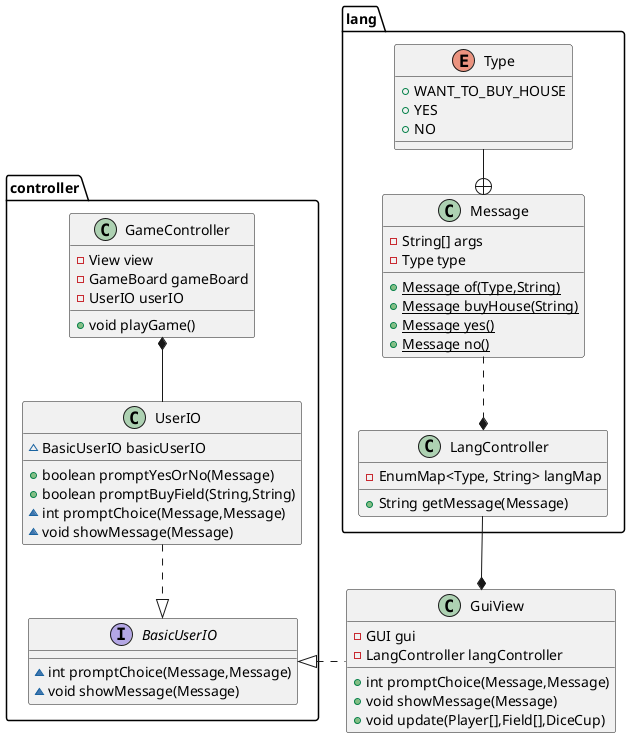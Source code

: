 @startuml
'skinparam linetype ortho
'skinparam linetype polyline
'left to right direction
'top to bottom direction

skinparam nodesep 45
skinparam ranksep 45


class GuiView {
    - GUI gui
    - LangController langController
    + int promptChoice(Message,Message)
    + void showMessage(Message)
    + void update(Player[],Field[],DiceCup)
}


package controller {
    class GameController {
        - View view
        - GameBoard gameBoard
        - UserIO userIO
        + void playGame()
    }
    class UserIO {
        ~ BasicUserIO basicUserIO
        + boolean promptYesOrNo(Message)
        + boolean promptBuyField(String,String)
        ~ int promptChoice(Message,Message)
        ~ void showMessage(Message)
    }
    interface BasicUserIO {
        ~ int promptChoice(Message,Message)
        ~ void showMessage(Message)
    }
}
package lang {
    class LangController {
        - EnumMap<Type, String> langMap
        + String getMessage(Message)
    }
    class Message {
        - String[] args
        - Type type
        + {static} Message of(Type,String)
        + {static} Message buyHouse(String)
        + {static} Message yes()
        + {static} Message no()
    }
    enum Type {
        +  WANT_TO_BUY_HOUSE
        +  YES
        +  NO
    }
}
'GuiView .up.|> BasicUserIO
'GuiView *-- LangController
'UserIO .down.|> BasicUserIO
'GameController *-right- UserIO

'LangController *.left. Message

'Message +-- Type

GameController *-- UserIO
UserIO ..|> BasicUserIO

GuiView .left.|> BasicUserIO
LangController-down-* GuiView

LangController *.up. Message
Message +-up- Type
@enduml
